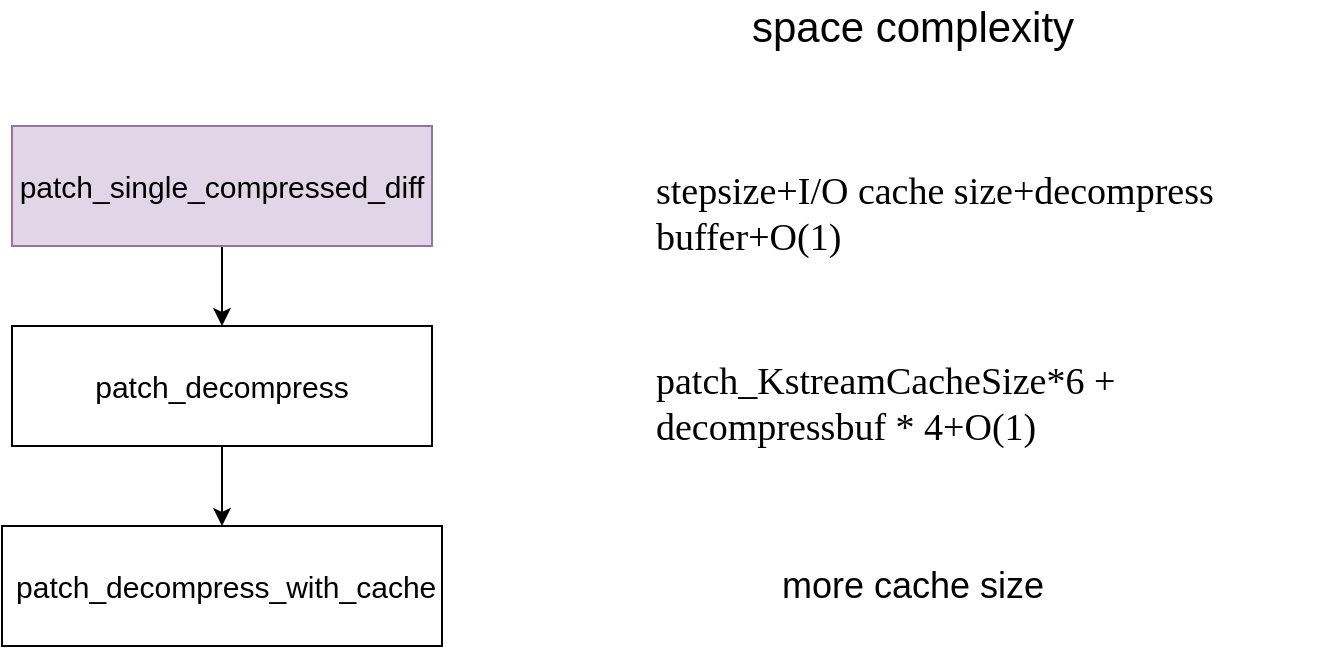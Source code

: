 <mxfile version="14.9.3" type="github">
  <diagram id="jgyDpsPYUd2OM-CTH683" name="Page-1">
    <mxGraphModel dx="1106" dy="564" grid="1" gridSize="10" guides="1" tooltips="1" connect="1" arrows="1" fold="1" page="1" pageScale="1" pageWidth="850" pageHeight="1100" math="0" shadow="0">
      <root>
        <mxCell id="0" />
        <mxCell id="1" parent="0" />
        <mxCell id="eN4M-vkryvzpohfYNon4-6" style="edgeStyle=orthogonalEdgeStyle;rounded=0;orthogonalLoop=1;jettySize=auto;html=1;entryX=0.5;entryY=0;entryDx=0;entryDy=0;" edge="1" parent="1" source="eN4M-vkryvzpohfYNon4-1" target="eN4M-vkryvzpohfYNon4-2">
          <mxGeometry relative="1" as="geometry" />
        </mxCell>
        <mxCell id="eN4M-vkryvzpohfYNon4-1" value="&lt;font style=&quot;font-size: 15px&quot;&gt;patch_single_compressed_diff&lt;/font&gt;" style="rounded=0;whiteSpace=wrap;html=1;fillColor=#e1d5e7;strokeColor=#9673a6;" vertex="1" parent="1">
          <mxGeometry x="160" y="100" width="210" height="60" as="geometry" />
        </mxCell>
        <mxCell id="eN4M-vkryvzpohfYNon4-7" value="" style="edgeStyle=orthogonalEdgeStyle;rounded=0;orthogonalLoop=1;jettySize=auto;html=1;" edge="1" parent="1" source="eN4M-vkryvzpohfYNon4-2" target="eN4M-vkryvzpohfYNon4-3">
          <mxGeometry relative="1" as="geometry" />
        </mxCell>
        <mxCell id="eN4M-vkryvzpohfYNon4-2" value="&lt;font style=&quot;font-size: 15px&quot;&gt;patch_decompress&lt;/font&gt;" style="whiteSpace=wrap;html=1;" vertex="1" parent="1">
          <mxGeometry x="160" y="200" width="210" height="60" as="geometry" />
        </mxCell>
        <mxCell id="eN4M-vkryvzpohfYNon4-3" value="&lt;font style=&quot;font-size: 15px&quot;&gt;&amp;nbsp;patch_decompress_with_cache&lt;/font&gt;" style="whiteSpace=wrap;html=1;" vertex="1" parent="1">
          <mxGeometry x="155" y="300" width="220" height="60" as="geometry" />
        </mxCell>
        <mxCell id="eN4M-vkryvzpohfYNon4-4" value="&lt;span lang=&quot;EN-US&quot; style=&quot;font-family: &amp;#34;cambria&amp;#34; , serif&quot;&gt;&lt;font style=&quot;font-size: 19px&quot;&gt;stepsize+I/O cache size+decompress buffer+O(1)&lt;/font&gt;&lt;/span&gt;" style="text;whiteSpace=wrap;html=1;" vertex="1" parent="1">
          <mxGeometry x="480" y="115" width="300" height="30" as="geometry" />
        </mxCell>
        <mxCell id="eN4M-vkryvzpohfYNon4-5" value="&lt;span lang=&quot;EN-US&quot; style=&quot;font-family: &amp;#34;cambria&amp;#34; , serif&quot;&gt;&lt;font style=&quot;font-size: 19px&quot;&gt;patch_KstreamCacheSize*6 + decompressbuf * 4+O(1)&lt;/font&gt;&lt;/span&gt;" style="text;whiteSpace=wrap;html=1;" vertex="1" parent="1">
          <mxGeometry x="480" y="210" width="340" height="30" as="geometry" />
        </mxCell>
        <mxCell id="eN4M-vkryvzpohfYNon4-8" value="&lt;font style=&quot;font-size: 18px&quot;&gt;more cache size&lt;/font&gt;" style="text;html=1;align=center;verticalAlign=middle;resizable=0;points=[];autosize=1;strokeColor=none;" vertex="1" parent="1">
          <mxGeometry x="535" y="320" width="150" height="20" as="geometry" />
        </mxCell>
        <mxCell id="eN4M-vkryvzpohfYNon4-9" value="&lt;font style=&quot;font-size: 21px&quot;&gt;space complexity&lt;/font&gt;" style="text;html=1;align=center;verticalAlign=middle;resizable=0;points=[];autosize=1;strokeColor=none;" vertex="1" parent="1">
          <mxGeometry x="520" y="40" width="180" height="20" as="geometry" />
        </mxCell>
      </root>
    </mxGraphModel>
  </diagram>
</mxfile>
